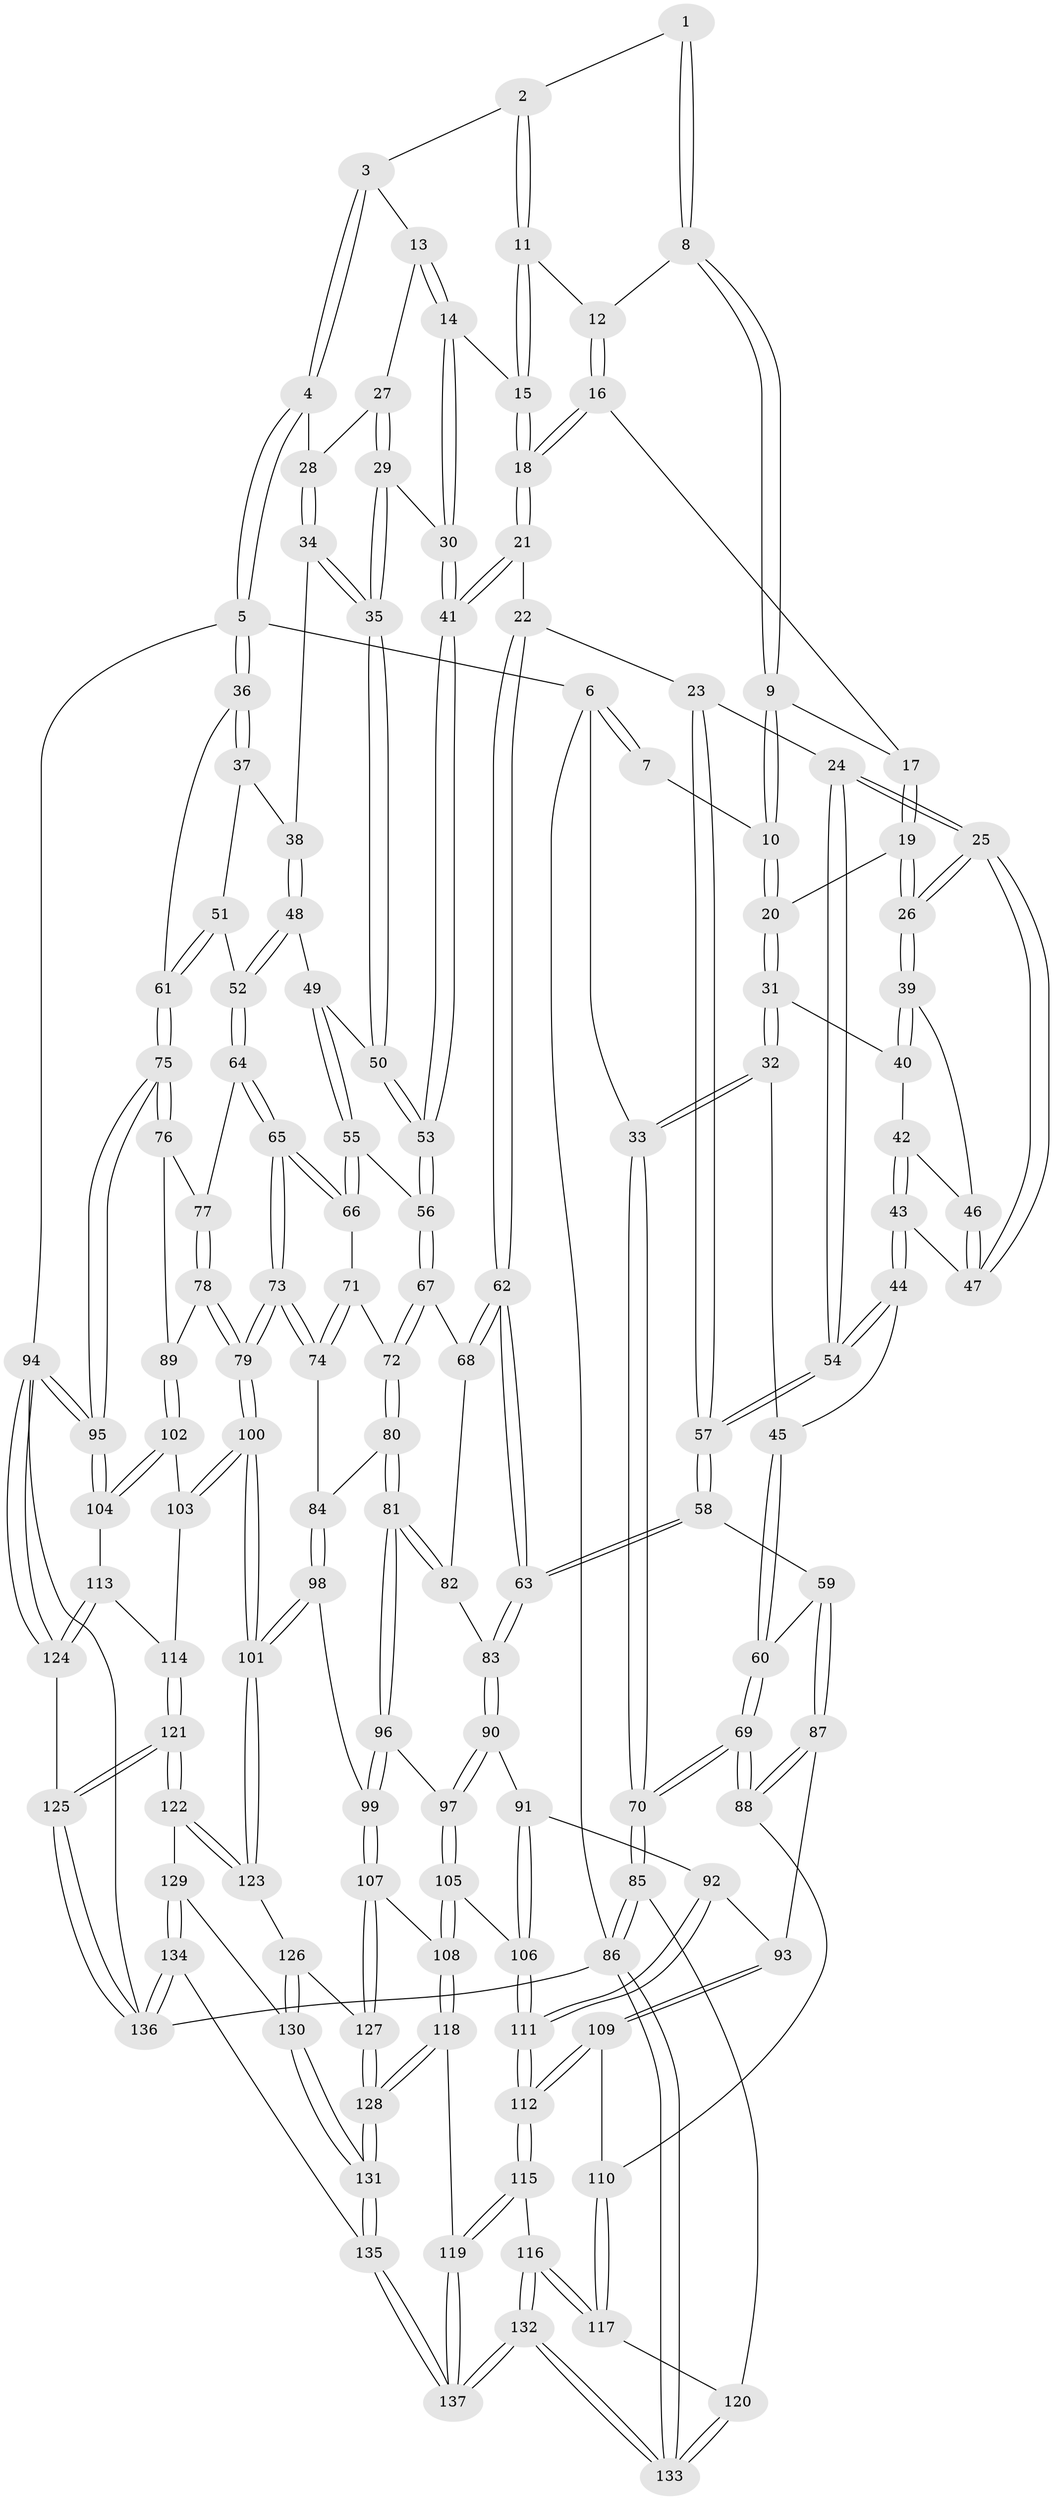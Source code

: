 // Generated by graph-tools (version 1.1) at 2025/17/03/09/25 04:17:03]
// undirected, 137 vertices, 339 edges
graph export_dot {
graph [start="1"]
  node [color=gray90,style=filled];
  1 [pos="+0.21469951432923517+0"];
  2 [pos="+0.40708884238754633+0"];
  3 [pos="+0.4456885265794871+0"];
  4 [pos="+0.8975706323829805+0"];
  5 [pos="+1+0"];
  6 [pos="+0+0"];
  7 [pos="+0.19168258122807388+0"];
  8 [pos="+0.282049924633285+0.044014029666976116"];
  9 [pos="+0.27812460256203747+0.04936468680503487"];
  10 [pos="+0.2039300374888173+0.0923147534599584"];
  11 [pos="+0.39105261210741216+0"];
  12 [pos="+0.367604644532282+0.003973318183101475"];
  13 [pos="+0.5306479867942662+0.08672691950426017"];
  14 [pos="+0.49111732929096913+0.12105904912085817"];
  15 [pos="+0.4849930274718988+0.12343703809093347"];
  16 [pos="+0.3571884497133928+0.09086274985652212"];
  17 [pos="+0.34291315348620477+0.09512309467006994"];
  18 [pos="+0.44072078865474384+0.16914734535292325"];
  19 [pos="+0.26810723715734874+0.14239189116154968"];
  20 [pos="+0.2033971184835219+0.09381267001905166"];
  21 [pos="+0.41324709488375844+0.2785652082982062"];
  22 [pos="+0.39299976598077396+0.2805831645072748"];
  23 [pos="+0.38321971467309984+0.27867495793213337"];
  24 [pos="+0.3687367203282357+0.27422475416391917"];
  25 [pos="+0.35885224477358996+0.2662715577409958"];
  26 [pos="+0.2890385963045231+0.20460257280713318"];
  27 [pos="+0.6350382045308689+0.06244644102443217"];
  28 [pos="+0.8269105321524054+0"];
  29 [pos="+0.6210889957295228+0.20703590262300176"];
  30 [pos="+0.6079302272552637+0.20546804450649975"];
  31 [pos="+0.1244951338219823+0.12889243624681906"];
  32 [pos="+0+0.07057561259034999"];
  33 [pos="+0+0.01981286659936538"];
  34 [pos="+0.8262533500007953+0"];
  35 [pos="+0.6352904850769029+0.22229661332888614"];
  36 [pos="+1+0"];
  37 [pos="+0.9383466158988117+0.20591120411893368"];
  38 [pos="+0.8296322746283278+0.11845412696200476"];
  39 [pos="+0.2878678802846324+0.20494849240750215"];
  40 [pos="+0.14600777376396598+0.1779911262311767"];
  41 [pos="+0.4155798793449187+0.2803803657035988"];
  42 [pos="+0.15457783992417148+0.20135528173812633"];
  43 [pos="+0.16371058143941988+0.27817649779792414"];
  44 [pos="+0.15446624092874456+0.31009928767855927"];
  45 [pos="+0.07854412173113481+0.3175276013303091"];
  46 [pos="+0.26096545475743305+0.21455415292199076"];
  47 [pos="+0.18678173243945645+0.2658528741859931"];
  48 [pos="+0.7619450127184708+0.28517289945189006"];
  49 [pos="+0.6886437755040831+0.28143134926679725"];
  50 [pos="+0.6605272310496527+0.2556236608499985"];
  51 [pos="+1+0.29732729654241397"];
  52 [pos="+0.8080393869561886+0.3563026105021015"];
  53 [pos="+0.43082603051170465+0.2985375385016847"];
  54 [pos="+0.18866073260624233+0.34197844501139874"];
  55 [pos="+0.5977425608275955+0.3677455359990361"];
  56 [pos="+0.4564342370763301+0.33773840852494835"];
  57 [pos="+0.20902263515303696+0.4416497305695484"];
  58 [pos="+0.20981056378044705+0.4569333970053116"];
  59 [pos="+0.17116514514894923+0.46602303111770876"];
  60 [pos="+0.05436916909513888+0.40356850675937594"];
  61 [pos="+1+0.3437260084201302"];
  62 [pos="+0.295630902478663+0.46745759373166823"];
  63 [pos="+0.2568009388222427+0.4940309264308979"];
  64 [pos="+0.8082514994939888+0.3780465920791576"];
  65 [pos="+0.6593498249158183+0.46519099498113253"];
  66 [pos="+0.6099853566271582+0.4188123732682489"];
  67 [pos="+0.45372949032512794+0.43982961643109864"];
  68 [pos="+0.39190555522603243+0.4614584277626349"];
  69 [pos="+0+0.5596160115466866"];
  70 [pos="+0+0.5634367489550753"];
  71 [pos="+0.5713729280648757+0.45344574571359625"];
  72 [pos="+0.46648804406487043+0.46407444458214087"];
  73 [pos="+0.6591373799865738+0.5624490343228608"];
  74 [pos="+0.5685746053575281+0.5328667069992844"];
  75 [pos="+1+0.4554015043125906"];
  76 [pos="+0.9342901460549407+0.47780302111807543"];
  77 [pos="+0.8149088560617316+0.3939701167218382"];
  78 [pos="+0.7899391357008536+0.5108452194211028"];
  79 [pos="+0.6955280166523169+0.6225570592114493"];
  80 [pos="+0.4761094862900122+0.526360018567468"];
  81 [pos="+0.422399488798415+0.5646753830839523"];
  82 [pos="+0.37879185164236095+0.520895771649885"];
  83 [pos="+0.25855376684678866+0.5013209723791552"];
  84 [pos="+0.49876018710566333+0.540680573874945"];
  85 [pos="+0+0.8200433122134366"];
  86 [pos="+0+1"];
  87 [pos="+0.07461659836511722+0.5488739027480426"];
  88 [pos="+0+0.5787804874926141"];
  89 [pos="+0.8917711513165713+0.5702750990806897"];
  90 [pos="+0.2618900286234597+0.5445893191473591"];
  91 [pos="+0.21531410791851197+0.59785261692546"];
  92 [pos="+0.19969012341566608+0.6142916434829071"];
  93 [pos="+0.1856790918039182+0.6149621822621206"];
  94 [pos="+1+0.8205151044429764"];
  95 [pos="+1+0.6707570871994046"];
  96 [pos="+0.3949220142270282+0.6033675051793206"];
  97 [pos="+0.3321970294544153+0.605942944167169"];
  98 [pos="+0.5235329271621224+0.6352341508202459"];
  99 [pos="+0.45873557003334814+0.7029370219194363"];
  100 [pos="+0.6970999444258978+0.648213222930464"];
  101 [pos="+0.6966521821437229+0.6489208752416985"];
  102 [pos="+0.8928110758412823+0.582334650592963"];
  103 [pos="+0.8171289349861784+0.6575237574235824"];
  104 [pos="+1+0.6719073775731086"];
  105 [pos="+0.31067011881895173+0.6946778791140107"];
  106 [pos="+0.3098649866724556+0.6950754816053106"];
  107 [pos="+0.45771172862478116+0.7136999174828697"];
  108 [pos="+0.3633238926815202+0.7246209752422615"];
  109 [pos="+0.10784963252812849+0.6777805330305781"];
  110 [pos="+0.054109621256777186+0.6727444779829328"];
  111 [pos="+0.23455805414176786+0.7368052275033056"];
  112 [pos="+0.2106574147766644+0.7851718950425239"];
  113 [pos="+0.944528855565129+0.7129818201252556"];
  114 [pos="+0.8595264449369756+0.6982481506682002"];
  115 [pos="+0.20797841204490686+0.811055750100727"];
  116 [pos="+0.16343397248118183+0.8366403447129862"];
  117 [pos="+0.07194705469053324+0.8170565790844323"];
  118 [pos="+0.325088185560371+0.8634459522632297"];
  119 [pos="+0.3064316385843535+0.8656079426414646"];
  120 [pos="+0.037889773855157176+0.8283312169476437"];
  121 [pos="+0.8266445573681458+0.8716610003515028"];
  122 [pos="+0.7019437920388287+0.7495262483897824"];
  123 [pos="+0.6862234948822842+0.6973720445136891"];
  124 [pos="+0.8809090089748359+0.8827534876853865"];
  125 [pos="+0.8427199632064892+0.9014176064198719"];
  126 [pos="+0.554567550866504+0.7605772204666587"];
  127 [pos="+0.47027864919133927+0.7389689553090429"];
  128 [pos="+0.4206426758007295+0.8810383438478386"];
  129 [pos="+0.6315511372280815+0.8737130471443293"];
  130 [pos="+0.567022378479235+0.8424676149996324"];
  131 [pos="+0.45046655840787747+0.9159465090281597"];
  132 [pos="+0.07069745836466368+1"];
  133 [pos="+0.06589537483563704+1"];
  134 [pos="+0.7190779272641067+1"];
  135 [pos="+0.5308104608797249+1"];
  136 [pos="+0.7390015319410809+1"];
  137 [pos="+0.21184974966494485+1"];
  1 -- 2;
  1 -- 8;
  1 -- 8;
  2 -- 3;
  2 -- 11;
  2 -- 11;
  3 -- 4;
  3 -- 4;
  3 -- 13;
  4 -- 5;
  4 -- 5;
  4 -- 28;
  5 -- 6;
  5 -- 36;
  5 -- 36;
  5 -- 94;
  6 -- 7;
  6 -- 7;
  6 -- 33;
  6 -- 86;
  7 -- 10;
  8 -- 9;
  8 -- 9;
  8 -- 12;
  9 -- 10;
  9 -- 10;
  9 -- 17;
  10 -- 20;
  10 -- 20;
  11 -- 12;
  11 -- 15;
  11 -- 15;
  12 -- 16;
  12 -- 16;
  13 -- 14;
  13 -- 14;
  13 -- 27;
  14 -- 15;
  14 -- 30;
  14 -- 30;
  15 -- 18;
  15 -- 18;
  16 -- 17;
  16 -- 18;
  16 -- 18;
  17 -- 19;
  17 -- 19;
  18 -- 21;
  18 -- 21;
  19 -- 20;
  19 -- 26;
  19 -- 26;
  20 -- 31;
  20 -- 31;
  21 -- 22;
  21 -- 41;
  21 -- 41;
  22 -- 23;
  22 -- 62;
  22 -- 62;
  23 -- 24;
  23 -- 57;
  23 -- 57;
  24 -- 25;
  24 -- 25;
  24 -- 54;
  24 -- 54;
  25 -- 26;
  25 -- 26;
  25 -- 47;
  25 -- 47;
  26 -- 39;
  26 -- 39;
  27 -- 28;
  27 -- 29;
  27 -- 29;
  28 -- 34;
  28 -- 34;
  29 -- 30;
  29 -- 35;
  29 -- 35;
  30 -- 41;
  30 -- 41;
  31 -- 32;
  31 -- 32;
  31 -- 40;
  32 -- 33;
  32 -- 33;
  32 -- 45;
  33 -- 70;
  33 -- 70;
  34 -- 35;
  34 -- 35;
  34 -- 38;
  35 -- 50;
  35 -- 50;
  36 -- 37;
  36 -- 37;
  36 -- 61;
  37 -- 38;
  37 -- 51;
  38 -- 48;
  38 -- 48;
  39 -- 40;
  39 -- 40;
  39 -- 46;
  40 -- 42;
  41 -- 53;
  41 -- 53;
  42 -- 43;
  42 -- 43;
  42 -- 46;
  43 -- 44;
  43 -- 44;
  43 -- 47;
  44 -- 45;
  44 -- 54;
  44 -- 54;
  45 -- 60;
  45 -- 60;
  46 -- 47;
  46 -- 47;
  48 -- 49;
  48 -- 52;
  48 -- 52;
  49 -- 50;
  49 -- 55;
  49 -- 55;
  50 -- 53;
  50 -- 53;
  51 -- 52;
  51 -- 61;
  51 -- 61;
  52 -- 64;
  52 -- 64;
  53 -- 56;
  53 -- 56;
  54 -- 57;
  54 -- 57;
  55 -- 56;
  55 -- 66;
  55 -- 66;
  56 -- 67;
  56 -- 67;
  57 -- 58;
  57 -- 58;
  58 -- 59;
  58 -- 63;
  58 -- 63;
  59 -- 60;
  59 -- 87;
  59 -- 87;
  60 -- 69;
  60 -- 69;
  61 -- 75;
  61 -- 75;
  62 -- 63;
  62 -- 63;
  62 -- 68;
  62 -- 68;
  63 -- 83;
  63 -- 83;
  64 -- 65;
  64 -- 65;
  64 -- 77;
  65 -- 66;
  65 -- 66;
  65 -- 73;
  65 -- 73;
  66 -- 71;
  67 -- 68;
  67 -- 72;
  67 -- 72;
  68 -- 82;
  69 -- 70;
  69 -- 70;
  69 -- 88;
  69 -- 88;
  70 -- 85;
  70 -- 85;
  71 -- 72;
  71 -- 74;
  71 -- 74;
  72 -- 80;
  72 -- 80;
  73 -- 74;
  73 -- 74;
  73 -- 79;
  73 -- 79;
  74 -- 84;
  75 -- 76;
  75 -- 76;
  75 -- 95;
  75 -- 95;
  76 -- 77;
  76 -- 89;
  77 -- 78;
  77 -- 78;
  78 -- 79;
  78 -- 79;
  78 -- 89;
  79 -- 100;
  79 -- 100;
  80 -- 81;
  80 -- 81;
  80 -- 84;
  81 -- 82;
  81 -- 82;
  81 -- 96;
  81 -- 96;
  82 -- 83;
  83 -- 90;
  83 -- 90;
  84 -- 98;
  84 -- 98;
  85 -- 86;
  85 -- 86;
  85 -- 120;
  86 -- 133;
  86 -- 133;
  86 -- 136;
  87 -- 88;
  87 -- 88;
  87 -- 93;
  88 -- 110;
  89 -- 102;
  89 -- 102;
  90 -- 91;
  90 -- 97;
  90 -- 97;
  91 -- 92;
  91 -- 106;
  91 -- 106;
  92 -- 93;
  92 -- 111;
  92 -- 111;
  93 -- 109;
  93 -- 109;
  94 -- 95;
  94 -- 95;
  94 -- 124;
  94 -- 124;
  94 -- 136;
  95 -- 104;
  95 -- 104;
  96 -- 97;
  96 -- 99;
  96 -- 99;
  97 -- 105;
  97 -- 105;
  98 -- 99;
  98 -- 101;
  98 -- 101;
  99 -- 107;
  99 -- 107;
  100 -- 101;
  100 -- 101;
  100 -- 103;
  100 -- 103;
  101 -- 123;
  101 -- 123;
  102 -- 103;
  102 -- 104;
  102 -- 104;
  103 -- 114;
  104 -- 113;
  105 -- 106;
  105 -- 108;
  105 -- 108;
  106 -- 111;
  106 -- 111;
  107 -- 108;
  107 -- 127;
  107 -- 127;
  108 -- 118;
  108 -- 118;
  109 -- 110;
  109 -- 112;
  109 -- 112;
  110 -- 117;
  110 -- 117;
  111 -- 112;
  111 -- 112;
  112 -- 115;
  112 -- 115;
  113 -- 114;
  113 -- 124;
  113 -- 124;
  114 -- 121;
  114 -- 121;
  115 -- 116;
  115 -- 119;
  115 -- 119;
  116 -- 117;
  116 -- 117;
  116 -- 132;
  116 -- 132;
  117 -- 120;
  118 -- 119;
  118 -- 128;
  118 -- 128;
  119 -- 137;
  119 -- 137;
  120 -- 133;
  120 -- 133;
  121 -- 122;
  121 -- 122;
  121 -- 125;
  121 -- 125;
  122 -- 123;
  122 -- 123;
  122 -- 129;
  123 -- 126;
  124 -- 125;
  125 -- 136;
  125 -- 136;
  126 -- 127;
  126 -- 130;
  126 -- 130;
  127 -- 128;
  127 -- 128;
  128 -- 131;
  128 -- 131;
  129 -- 130;
  129 -- 134;
  129 -- 134;
  130 -- 131;
  130 -- 131;
  131 -- 135;
  131 -- 135;
  132 -- 133;
  132 -- 133;
  132 -- 137;
  132 -- 137;
  134 -- 135;
  134 -- 136;
  134 -- 136;
  135 -- 137;
  135 -- 137;
}
